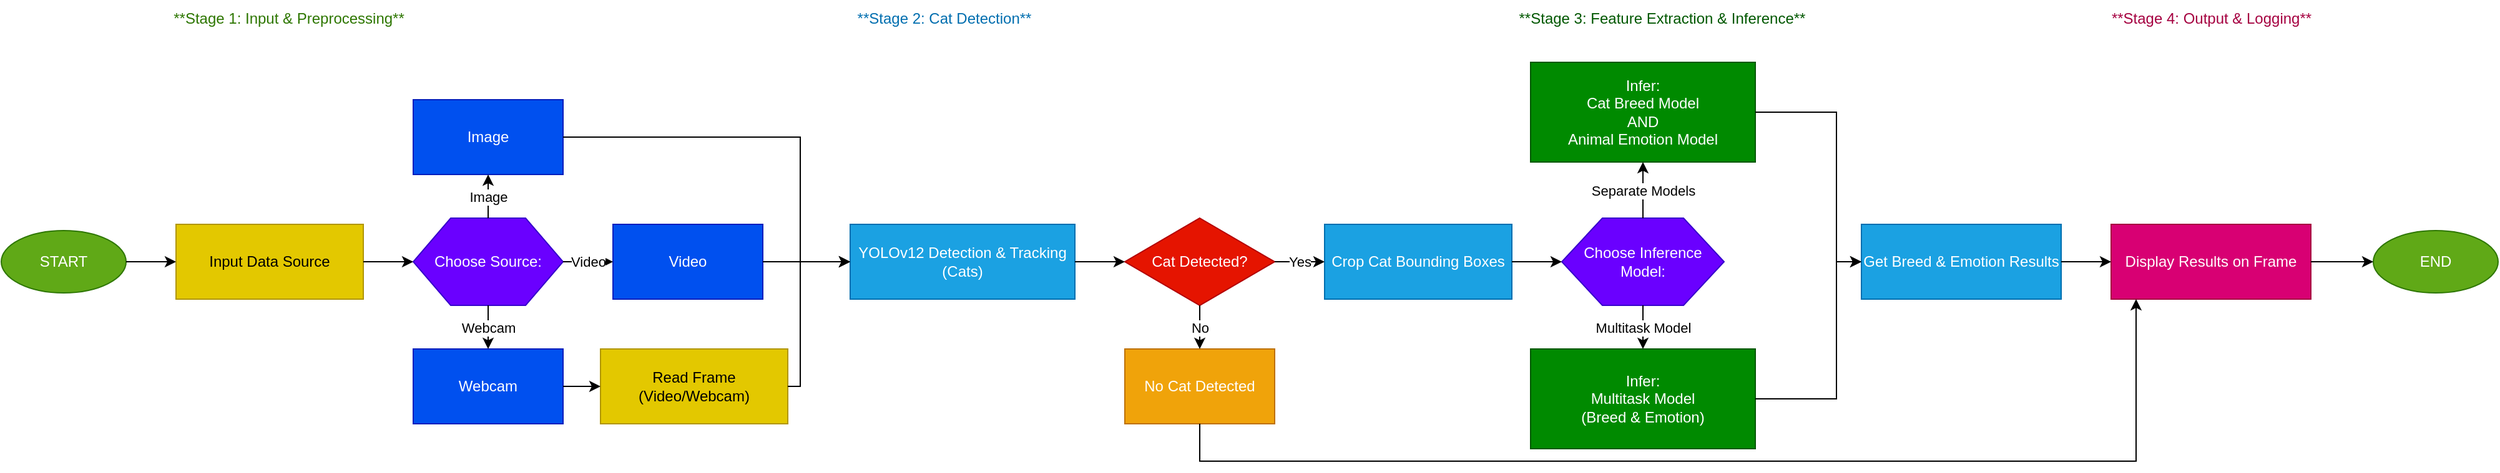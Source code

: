 <mxfile>
    <diagram id="horizontal_cat_analysis" name="Cat_Analysis_Pipeline_Horizontal">
        <mxGraphModel dx="1040" dy="489" grid="1" gridSize="10" guides="1" tooltips="1" connect="1" arrows="1" fold="1" page="1" pageScale="1" pageWidth="1100" pageHeight="850" background="#ffffff" math="0" shadow="0">
            <root>
                <mxCell id="0"/>
                <mxCell id="1" parent="0"/>
                <mxCell id="2M0Xo8jM8y3lV7Jtq1dF-1" value="START" style="ellipse;whiteSpace=wrap;html=1;fillColor=#60a917;fontColor=#ffffff;strokeColor=#2D7600;" parent="1" vertex="1">
                    <mxGeometry x="40" y="375" width="100" height="50" as="geometry"/>
                </mxCell>
                <mxCell id="2M0Xo8jM8y3lV7Jtq1dF-2" value="Input Data Source" style="rounded=0;whiteSpace=wrap;html=1;fillColor=#e3c800;fontColor=#000000;strokeColor=#B09500;" parent="1" vertex="1">
                    <mxGeometry x="180" y="370" width="150" height="60" as="geometry"/>
                </mxCell>
                <mxCell id="2M0Xo8jM8y3lV7Jtq1dF-3" value="Choose Source:" style="whiteSpace=wrap;html=1;shape=hexagon;fillColor=#6a00ff;fontColor=#ffffff;strokeColor=#3700CC;" parent="1" vertex="1">
                    <mxGeometry x="370" y="365" width="120" height="70" as="geometry"/>
                </mxCell>
                <mxCell id="2M0Xo8jM8y3lV7Jtq1dF-4" value="Image" style="rounded=0;whiteSpace=wrap;html=1;fillColor=#0050ef;fontColor=#ffffff;strokeColor=#001DBC;" parent="1" vertex="1">
                    <mxGeometry x="370" y="270" width="120" height="60" as="geometry"/>
                </mxCell>
                <mxCell id="2M0Xo8jM8y3lV7Jtq1dF-5" value="Video" style="rounded=0;whiteSpace=wrap;html=1;fillColor=#0050ef;fontColor=#ffffff;strokeColor=#001DBC;" parent="1" vertex="1">
                    <mxGeometry x="530" y="370" width="120" height="60" as="geometry"/>
                </mxCell>
                <mxCell id="2M0Xo8jM8y3lV7Jtq1dF-6" value="Webcam" style="rounded=0;whiteSpace=wrap;html=1;fillColor=#0050ef;fontColor=#ffffff;strokeColor=#001DBC;" parent="1" vertex="1">
                    <mxGeometry x="370" y="470" width="120" height="60" as="geometry"/>
                </mxCell>
                <mxCell id="2M0Xo8jM8y3lV7Jtq1dF-7" value="Read Frame (Video/Webcam)" style="rounded=0;whiteSpace=wrap;html=1;fillColor=#e3c800;fontColor=#000000;strokeColor=#B09500;" parent="1" vertex="1">
                    <mxGeometry x="520" y="470" width="150" height="60" as="geometry"/>
                </mxCell>
                <mxCell id="2M0Xo8jM8y3lV7Jtq1dF-8" value="YOLOv12 Detection &amp;amp; Tracking (Cats)" style="rounded=0;whiteSpace=wrap;html=1;fillColor=#1ba1e2;fontColor=#ffffff;strokeColor=#006EAF;" parent="1" vertex="1">
                    <mxGeometry x="720" y="370" width="180" height="60" as="geometry"/>
                </mxCell>
                <mxCell id="2M0Xo8jM8y3lV7Jtq1dF-9" value="Cat Detected?" style="rhombus;whiteSpace=wrap;html=1;fillColor=#e51400;fontColor=#ffffff;strokeColor=#B20000;" parent="1" vertex="1">
                    <mxGeometry x="940" y="365" width="120" height="70" as="geometry"/>
                </mxCell>
                <mxCell id="2M0Xo8jM8y3lV7Jtq1dF-10" value="Crop Cat Bounding Boxes" style="rounded=0;whiteSpace=wrap;html=1;fillColor=#1ba1e2;fontColor=#ffffff;strokeColor=#006EAF;" parent="1" vertex="1">
                    <mxGeometry x="1100" y="370" width="150" height="60" as="geometry"/>
                </mxCell>
                <mxCell id="2M0Xo8jM8y3lV7Jtq1dF-11" value="Choose Inference Model:" style="whiteSpace=wrap;html=1;shape=hexagon;fillColor=#6a00ff;fontColor=#ffffff;strokeColor=#3700CC;" parent="1" vertex="1">
                    <mxGeometry x="1290" y="365" width="130" height="70" as="geometry"/>
                </mxCell>
                <mxCell id="2M0Xo8jM8y3lV7Jtq1dF-12" value="Infer: &lt;br&gt;Cat Breed Model &lt;br&gt;AND &lt;br&gt;Animal Emotion Model" style="rounded=0;whiteSpace=wrap;html=1;fillColor=#008a00;fontColor=#ffffff;strokeColor=#005700;" parent="1" vertex="1">
                    <mxGeometry x="1265" y="240" width="180" height="80" as="geometry"/>
                </mxCell>
                <mxCell id="2M0Xo8jM8y3lV7Jtq1dF-13" value="Infer: &lt;br&gt;Multitask Model &lt;br&gt;(Breed &amp;amp; Emotion)" style="rounded=0;whiteSpace=wrap;html=1;fillColor=#008a00;fontColor=#ffffff;strokeColor=#005700;" parent="1" vertex="1">
                    <mxGeometry x="1265" y="470" width="180" height="80" as="geometry"/>
                </mxCell>
                <mxCell id="2M0Xo8jM8y3lV7Jtq1dF-14" value="Get Breed &amp;amp; Emotion Results" style="rounded=0;whiteSpace=wrap;html=1;fillColor=#1ba1e2;fontColor=#ffffff;strokeColor=#006EAF;" parent="1" vertex="1">
                    <mxGeometry x="1530" y="370" width="160" height="60" as="geometry"/>
                </mxCell>
                <mxCell id="2M0Xo8jM8y3lV7Jtq1dF-15" value="Display Results on Frame" style="rounded=0;whiteSpace=wrap;html=1;fillColor=#d80073;fontColor=#ffffff;strokeColor=#A50040;" parent="1" vertex="1">
                    <mxGeometry x="1730" y="370" width="160" height="60" as="geometry"/>
                </mxCell>
                <mxCell id="2M0Xo8jM8y3lV7Jtq1dF-18" value="END" style="ellipse;whiteSpace=wrap;html=1;fillColor=#60a917;fontColor=#ffffff;strokeColor=#2D7600;" parent="1" vertex="1">
                    <mxGeometry x="1940" y="375" width="100" height="50" as="geometry"/>
                </mxCell>
                <mxCell id="2M0Xo8jM8y3lV7Jtq1dF-19" value="No Cat Detected" style="whiteSpace=wrap;html=1;fillColor=#f0a30a;fontColor=#ffffff;strokeColor=#BD7000;" parent="1" vertex="1">
                    <mxGeometry x="940" y="470" width="120" height="60" as="geometry"/>
                </mxCell>
                <mxCell id="2M0Xo8jM8y3lV7Jtq1dF-20" value="" style="endArrow=classic;html=1;rounded=0;" parent="1" source="2M0Xo8jM8y3lV7Jtq1dF-1" target="2M0Xo8jM8y3lV7Jtq1dF-2" edge="1">
                    <mxGeometry width="50" height="50" relative="1" as="geometry">
                        <mxPoint x="150" y="400" as="sourcePoint"/>
                        <mxPoint x="180" y="400" as="targetPoint"/>
                    </mxGeometry>
                </mxCell>
                <mxCell id="2M0Xo8jM8y3lV7Jtq1dF-21" value="" style="endArrow=classic;html=1;rounded=0;" parent="1" source="2M0Xo8jM8y3lV7Jtq1dF-2" target="2M0Xo8jM8y3lV7Jtq1dF-3" edge="1">
                    <mxGeometry width="50" height="50" relative="1" as="geometry">
                        <mxPoint x="340" y="400" as="sourcePoint"/>
                        <mxPoint x="370" y="400" as="targetPoint"/>
                    </mxGeometry>
                </mxCell>
                <mxCell id="2M0Xo8jM8y3lV7Jtq1dF-22" value="Image" style="edgeStyle=orthogonalEdgeStyle;html=1;rounded=0;" parent="1" source="2M0Xo8jM8y3lV7Jtq1dF-3" target="2M0Xo8jM8y3lV7Jtq1dF-4" edge="1">
                    <mxGeometry width="50" height="50" relative="1" as="geometry">
                        <mxPoint x="430" y="365" as="sourcePoint"/>
                        <mxPoint x="430" y="330" as="targetPoint"/>
                        <Array as="points">
                            <mxPoint x="430" y="335"/>
                            <mxPoint x="430" y="335"/>
                        </Array>
                    </mxGeometry>
                </mxCell>
                <mxCell id="2M0Xo8jM8y3lV7Jtq1dF-23" value="Video" style="edgeStyle=orthogonalEdgeStyle;html=1;rounded=0;" parent="1" source="2M0Xo8jM8y3lV7Jtq1dF-3" target="2M0Xo8jM8y3lV7Jtq1dF-5" edge="1">
                    <mxGeometry width="50" height="50" relative="1" as="geometry">
                        <mxPoint x="490" y="400" as="sourcePoint"/>
                        <mxPoint x="540" y="400" as="targetPoint"/>
                    </mxGeometry>
                </mxCell>
                <mxCell id="2M0Xo8jM8y3lV7Jtq1dF-24" value="Webcam" style="edgeStyle=orthogonalEdgeStyle;html=1;rounded=0;" parent="1" source="2M0Xo8jM8y3lV7Jtq1dF-3" target="2M0Xo8jM8y3lV7Jtq1dF-6" edge="1">
                    <mxGeometry width="50" height="50" relative="1" as="geometry">
                        <mxPoint x="430" y="435" as="sourcePoint"/>
                        <mxPoint x="430" y="470" as="targetPoint"/>
                        <Array as="points">
                            <mxPoint x="430" y="465"/>
                            <mxPoint x="430" y="465"/>
                        </Array>
                    </mxGeometry>
                </mxCell>
                <mxCell id="2M0Xo8jM8y3lV7Jtq1dF-25" value="" style="endArrow=classic;html=1;rounded=0;" parent="1" target="2M0Xo8jM8y3lV7Jtq1dF-8" edge="1">
                    <mxGeometry width="50" height="50" relative="1" as="geometry">
                        <mxPoint x="490" y="300" as="sourcePoint"/>
                        <mxPoint x="530" y="300" as="targetPoint"/>
                        <Array as="points">
                            <mxPoint x="680" y="300"/>
                            <mxPoint x="680" y="350"/>
                            <mxPoint x="680" y="400"/>
                            <mxPoint x="720" y="400"/>
                        </Array>
                    </mxGeometry>
                </mxCell>
                <mxCell id="2M0Xo8jM8y3lV7Jtq1dF-26" value="" style="endArrow=classic;html=1;rounded=0;" parent="1" source="2M0Xo8jM8y3lV7Jtq1dF-5" target="2M0Xo8jM8y3lV7Jtq1dF-8" edge="1">
                    <mxGeometry width="50" height="50" relative="1" as="geometry">
                        <mxPoint x="670" y="400" as="sourcePoint"/>
                        <mxPoint x="720" y="400" as="targetPoint"/>
                    </mxGeometry>
                </mxCell>
                <mxCell id="2M0Xo8jM8y3lV7Jtq1dF-27" value="" style="endArrow=classic;html=1;rounded=0;" parent="1" source="2M0Xo8jM8y3lV7Jtq1dF-6" target="2M0Xo8jM8y3lV7Jtq1dF-7" edge="1">
                    <mxGeometry width="50" height="50" relative="1" as="geometry">
                        <mxPoint x="490" y="500" as="sourcePoint"/>
                        <mxPoint x="520" y="500" as="targetPoint"/>
                    </mxGeometry>
                </mxCell>
                <mxCell id="2M0Xo8jM8y3lV7Jtq1dF-28" value="" style="endArrow=classic;html=1;rounded=0;" parent="1" source="2M0Xo8jM8y3lV7Jtq1dF-7" target="2M0Xo8jM8y3lV7Jtq1dF-8" edge="1">
                    <mxGeometry width="50" height="50" relative="1" as="geometry">
                        <mxPoint x="680" y="500" as="sourcePoint"/>
                        <mxPoint x="710" y="500" as="targetPoint"/>
                        <Array as="points">
                            <mxPoint x="680" y="500"/>
                            <mxPoint x="680" y="400"/>
                            <mxPoint x="710" y="400"/>
                        </Array>
                    </mxGeometry>
                </mxCell>
                <mxCell id="2M0Xo8jM8y3lV7Jtq1dF-29" value="" style="endArrow=classic;html=1;rounded=0;" parent="1" source="2M0Xo8jM8y3lV7Jtq1dF-8" target="2M0Xo8jM8y3lV7Jtq1dF-9" edge="1">
                    <mxGeometry width="50" height="50" relative="1" as="geometry">
                        <mxPoint x="910" y="400" as="sourcePoint"/>
                        <mxPoint x="940" y="400" as="targetPoint"/>
                    </mxGeometry>
                </mxCell>
                <mxCell id="2M0Xo8jM8y3lV7Jtq1dF-30" value="Yes" style="edgeStyle=orthogonalEdgeStyle;html=1;rounded=0;" parent="1" source="2M0Xo8jM8y3lV7Jtq1dF-9" target="2M0Xo8jM8y3lV7Jtq1dF-10" edge="1">
                    <mxGeometry width="50" height="50" relative="1" as="geometry">
                        <mxPoint x="1070" y="400" as="sourcePoint"/>
                        <mxPoint x="1100" y="400" as="targetPoint"/>
                    </mxGeometry>
                </mxCell>
                <mxCell id="2M0Xo8jM8y3lV7Jtq1dF-31" value="No" style="edgeStyle=orthogonalEdgeStyle;html=1;rounded=0;" parent="1" source="2M0Xo8jM8y3lV7Jtq1dF-9" target="2M0Xo8jM8y3lV7Jtq1dF-19" edge="1">
                    <mxGeometry width="50" height="50" relative="1" as="geometry">
                        <mxPoint x="1000" y="435" as="sourcePoint"/>
                        <mxPoint x="1000" y="470" as="targetPoint"/>
                    </mxGeometry>
                </mxCell>
                <mxCell id="2M0Xo8jM8y3lV7Jtq1dF-32" value="" style="endArrow=classic;html=1;rounded=0;" parent="1" source="2M0Xo8jM8y3lV7Jtq1dF-10" target="2M0Xo8jM8y3lV7Jtq1dF-11" edge="1">
                    <mxGeometry width="50" height="50" relative="1" as="geometry">
                        <mxPoint x="1260" y="400" as="sourcePoint"/>
                        <mxPoint x="1290" y="400" as="targetPoint"/>
                    </mxGeometry>
                </mxCell>
                <mxCell id="2M0Xo8jM8y3lV7Jtq1dF-33" value="Separate Models" style="edgeStyle=orthogonalEdgeStyle;html=1;rounded=0;" parent="1" source="2M0Xo8jM8y3lV7Jtq1dF-11" target="2M0Xo8jM8y3lV7Jtq1dF-12" edge="1">
                    <mxGeometry width="50" height="50" relative="1" as="geometry">
                        <mxPoint x="1355" y="365" as="sourcePoint"/>
                        <mxPoint x="1355" y="340" as="targetPoint"/>
                    </mxGeometry>
                </mxCell>
                <mxCell id="2M0Xo8jM8y3lV7Jtq1dF-34" value="Multitask Model" style="edgeStyle=orthogonalEdgeStyle;html=1;rounded=0;" parent="1" source="2M0Xo8jM8y3lV7Jtq1dF-11" target="2M0Xo8jM8y3lV7Jtq1dF-13" edge="1">
                    <mxGeometry width="50" height="50" relative="1" as="geometry">
                        <mxPoint x="1355" y="435" as="sourcePoint"/>
                        <mxPoint x="1355" y="470" as="targetPoint"/>
                    </mxGeometry>
                </mxCell>
                <mxCell id="2M0Xo8jM8y3lV7Jtq1dF-35" value="" style="endArrow=classic;html=1;rounded=0;" parent="1" source="2M0Xo8jM8y3lV7Jtq1dF-12" target="2M0Xo8jM8y3lV7Jtq1dF-14" edge="1">
                    <mxGeometry width="50" height="50" relative="1" as="geometry">
                        <mxPoint x="1490" y="300" as="sourcePoint"/>
                        <mxPoint x="1520" y="300" as="targetPoint"/>
                        <Array as="points">
                            <mxPoint x="1510" y="280"/>
                            <mxPoint x="1510" y="400"/>
                        </Array>
                    </mxGeometry>
                </mxCell>
                <mxCell id="2M0Xo8jM8y3lV7Jtq1dF-36" value="" style="endArrow=classic;html=1;rounded=0;" parent="1" source="2M0Xo8jM8y3lV7Jtq1dF-13" target="2M0Xo8jM8y3lV7Jtq1dF-14" edge="1">
                    <mxGeometry width="50" height="50" relative="1" as="geometry">
                        <mxPoint x="1490" y="510" as="sourcePoint"/>
                        <mxPoint x="1520" y="510" as="targetPoint"/>
                        <Array as="points">
                            <mxPoint x="1510" y="510"/>
                            <mxPoint x="1510" y="400"/>
                        </Array>
                    </mxGeometry>
                </mxCell>
                <mxCell id="2M0Xo8jM8y3lV7Jtq1dF-37" value="" style="endArrow=classic;html=1;rounded=0;" parent="1" source="2M0Xo8jM8y3lV7Jtq1dF-14" target="2M0Xo8jM8y3lV7Jtq1dF-15" edge="1">
                    <mxGeometry width="50" height="50" relative="1" as="geometry">
                        <mxPoint x="1700" y="400" as="sourcePoint"/>
                        <mxPoint x="1730" y="400" as="targetPoint"/>
                    </mxGeometry>
                </mxCell>
                <mxCell id="2M0Xo8jM8y3lV7Jtq1dF-38" value="" style="endArrow=classic;html=1;rounded=0;entryX=0;entryY=0.5;entryDx=0;entryDy=0;" parent="1" source="2M0Xo8jM8y3lV7Jtq1dF-15" target="2M0Xo8jM8y3lV7Jtq1dF-18" edge="1">
                    <mxGeometry width="50" height="50" relative="1" as="geometry">
                        <mxPoint x="1900" y="400" as="sourcePoint"/>
                        <mxPoint x="1930" y="400" as="targetPoint"/>
                    </mxGeometry>
                </mxCell>
                <mxCell id="2M0Xo8jM8y3lV7Jtq1dF-41" value="" style="endArrow=classic;html=1;rounded=0;" parent="1" source="2M0Xo8jM8y3lV7Jtq1dF-19" target="2M0Xo8jM8y3lV7Jtq1dF-15" edge="1">
                    <mxGeometry width="50" height="50" relative="1" as="geometry">
                        <mxPoint x="1000" y="530" as="sourcePoint"/>
                        <mxPoint x="1000" y="560" as="targetPoint"/>
                        <Array as="points">
                            <mxPoint x="1000" y="560"/>
                            <mxPoint x="1750" y="560"/>
                            <mxPoint x="1750" y="430"/>
                        </Array>
                    </mxGeometry>
                </mxCell>
                <mxCell id="g5hU2-oH9sWv8sQ8lP91-1" value="**Stage 1: Input &amp;amp; Preprocessing**" style="text;html=1;align=center;verticalAlign=middle;resizable=0;points=[];autosize=1;strokeColor=none;fillColor=none;fontColor=#2D7600;" parent="1" vertex="1">
                    <mxGeometry x="180" y="190" width="180" height="30" as="geometry"/>
                </mxCell>
                <mxCell id="g5hU2-oH9sWv8sQ8lP91-2" value="**Stage 2: Cat Detection**" style="text;html=1;align=center;verticalAlign=middle;resizable=0;points=[];autosize=1;strokeColor=none;fillColor=none;fontColor=#006EAF;" parent="1" vertex="1">
                    <mxGeometry x="720" y="190" width="150" height="30" as="geometry"/>
                </mxCell>
                <mxCell id="g5hU2-oH9sWv8sQ8lP91-3" value="**Stage 3: Feature Extraction &amp;amp; Inference**" style="text;html=1;align=center;verticalAlign=middle;resizable=0;points=[];autosize=1;strokeColor=none;fillColor=none;fontColor=#005700;" parent="1" vertex="1">
                    <mxGeometry x="1260" y="190" width="220" height="30" as="geometry"/>
                </mxCell>
                <mxCell id="g5hU2-oH9sWv8sQ8lP91-4" value="**Stage 4: Output &amp;amp; Logging**" style="text;html=1;align=center;verticalAlign=middle;resizable=0;points=[];autosize=1;strokeColor=none;fillColor=none;fontColor=#A50040;" parent="1" vertex="1">
                    <mxGeometry x="1730" y="190" width="160" height="30" as="geometry"/>
                </mxCell>
            </root>
        </mxGraphModel>
    </diagram>
</mxfile>